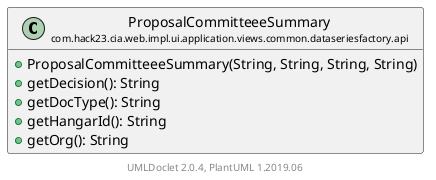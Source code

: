 @startuml
    set namespaceSeparator none
    hide empty fields
    hide empty methods

    class "<size:14>ProposalCommitteeeSummary\n<size:10>com.hack23.cia.web.impl.ui.application.views.common.dataseriesfactory.api" as com.hack23.cia.web.impl.ui.application.views.common.dataseriesfactory.api.ProposalCommitteeeSummary [[ProposalCommitteeeSummary.html]] {
        +ProposalCommitteeeSummary(String, String, String, String)
        +getDecision(): String
        +getDocType(): String
        +getHangarId(): String
        +getOrg(): String
    }

    center footer UMLDoclet 2.0.4, PlantUML 1.2019.06
@enduml
